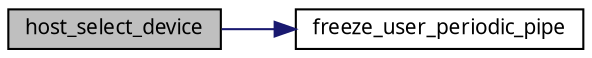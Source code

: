 digraph G
{
  edge [fontname="FreeSans.ttf",fontsize=10,labelfontname="FreeSans.ttf",labelfontsize=10];
  node [fontname="FreeSans.ttf",fontsize=10,shape=record];
  rankdir=LR;
  Node1 [label="host_select_device",height=0.2,width=0.4,color="black", fillcolor="grey75", style="filled" fontcolor="black"];
  Node1 -> Node2 [color="midnightblue",fontsize=10,style="solid",fontname="FreeSans.ttf"];
  Node2 [label="freeze_user_periodic_pipe",height=0.2,width=0.4,color="black", fillcolor="white", style="filled",URL="$a00097.html#gc49b53eb6d4c6229a1c997c976507d6b"];
}
